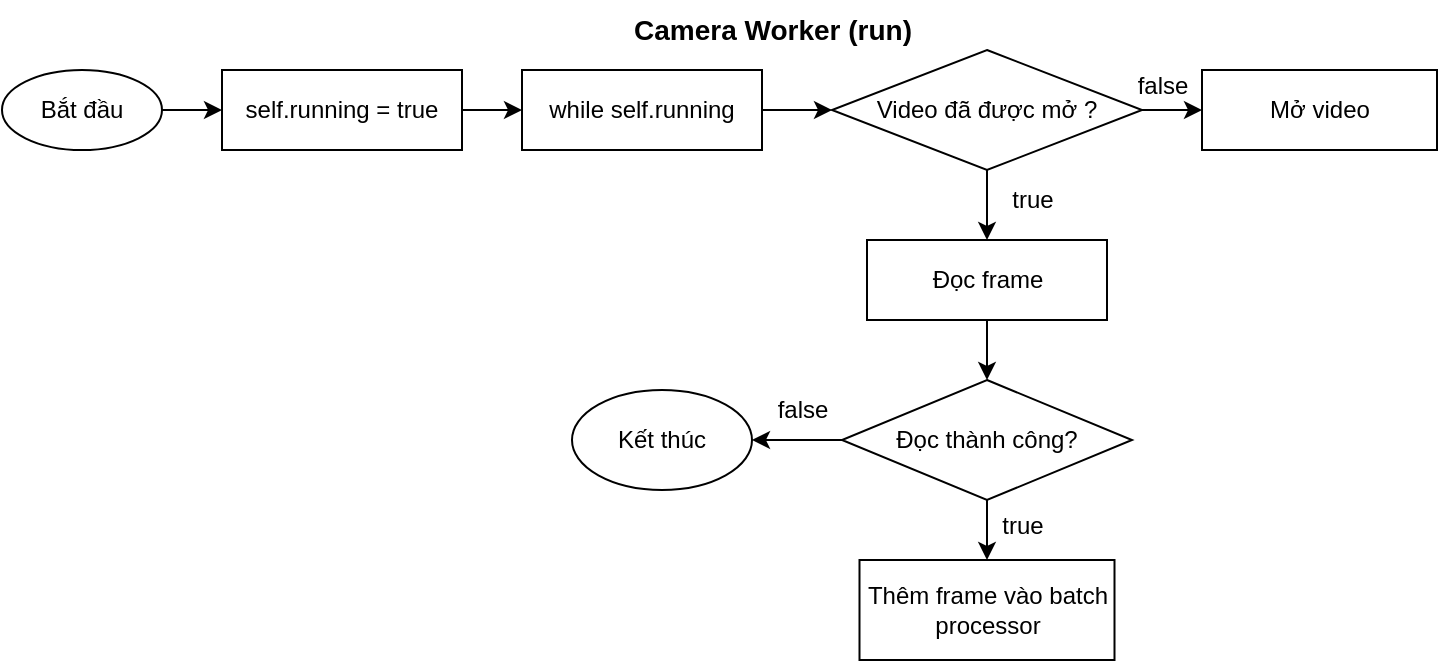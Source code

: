 <mxfile version="28.0.9">
  <diagram name="Page-1" id="tILTIZfzpC5tvvvT5SBV">
    <mxGraphModel dx="1281" dy="658" grid="1" gridSize="10" guides="1" tooltips="1" connect="1" arrows="1" fold="1" page="1" pageScale="1" pageWidth="850" pageHeight="1100" math="0" shadow="0">
      <root>
        <mxCell id="0" />
        <mxCell id="1" parent="0" />
        <mxCell id="jdfQEh3_n0sz7fNNRbID-1" value="&lt;b&gt;&lt;font style=&quot;font-size: 14px;&quot;&gt;Camera Worker (run)&lt;/font&gt;&lt;/b&gt;" style="text;html=1;align=center;verticalAlign=middle;resizable=0;points=[];autosize=1;strokeColor=none;fillColor=none;" vertex="1" parent="1">
          <mxGeometry x="355" y="10" width="160" height="30" as="geometry" />
        </mxCell>
        <mxCell id="jdfQEh3_n0sz7fNNRbID-3" value="Bắt đầu" style="ellipse;whiteSpace=wrap;html=1;" vertex="1" parent="1">
          <mxGeometry x="50" y="45" width="80" height="40" as="geometry" />
        </mxCell>
        <mxCell id="jdfQEh3_n0sz7fNNRbID-4" value="while self.running" style="rounded=0;whiteSpace=wrap;html=1;" vertex="1" parent="1">
          <mxGeometry x="310" y="45" width="120" height="40" as="geometry" />
        </mxCell>
        <mxCell id="jdfQEh3_n0sz7fNNRbID-5" value="self.running = true" style="rounded=0;whiteSpace=wrap;html=1;" vertex="1" parent="1">
          <mxGeometry x="160" y="45" width="120" height="40" as="geometry" />
        </mxCell>
        <mxCell id="jdfQEh3_n0sz7fNNRbID-6" value="Mở video" style="rounded=0;whiteSpace=wrap;html=1;" vertex="1" parent="1">
          <mxGeometry x="650" y="45" width="117.5" height="40" as="geometry" />
        </mxCell>
        <mxCell id="jdfQEh3_n0sz7fNNRbID-8" value="Video đã được mở ?" style="rhombus;whiteSpace=wrap;html=1;" vertex="1" parent="1">
          <mxGeometry x="465" y="35" width="155" height="60" as="geometry" />
        </mxCell>
        <mxCell id="jdfQEh3_n0sz7fNNRbID-11" value="Đọc thành công?" style="rhombus;whiteSpace=wrap;html=1;" vertex="1" parent="1">
          <mxGeometry x="470" y="200" width="145" height="60" as="geometry" />
        </mxCell>
        <mxCell id="jdfQEh3_n0sz7fNNRbID-12" value="Đọc frame" style="rounded=0;whiteSpace=wrap;html=1;" vertex="1" parent="1">
          <mxGeometry x="482.5" y="130" width="120" height="40" as="geometry" />
        </mxCell>
        <mxCell id="jdfQEh3_n0sz7fNNRbID-13" value="Thêm frame vào batch processor" style="rounded=0;whiteSpace=wrap;html=1;" vertex="1" parent="1">
          <mxGeometry x="478.75" y="290" width="127.5" height="50" as="geometry" />
        </mxCell>
        <mxCell id="jdfQEh3_n0sz7fNNRbID-14" value="Kết thúc" style="ellipse;whiteSpace=wrap;html=1;" vertex="1" parent="1">
          <mxGeometry x="335" y="205" width="90" height="50" as="geometry" />
        </mxCell>
        <mxCell id="jdfQEh3_n0sz7fNNRbID-15" value="" style="endArrow=classic;html=1;rounded=0;exitX=1;exitY=0.5;exitDx=0;exitDy=0;entryX=0;entryY=0.5;entryDx=0;entryDy=0;" edge="1" parent="1" source="jdfQEh3_n0sz7fNNRbID-3" target="jdfQEh3_n0sz7fNNRbID-5">
          <mxGeometry width="50" height="50" relative="1" as="geometry">
            <mxPoint x="400" y="270" as="sourcePoint" />
            <mxPoint x="450" y="220" as="targetPoint" />
          </mxGeometry>
        </mxCell>
        <mxCell id="jdfQEh3_n0sz7fNNRbID-16" value="" style="endArrow=classic;html=1;rounded=0;exitX=0.5;exitY=1;exitDx=0;exitDy=0;entryX=0.5;entryY=0;entryDx=0;entryDy=0;" edge="1" parent="1" source="jdfQEh3_n0sz7fNNRbID-8" target="jdfQEh3_n0sz7fNNRbID-12">
          <mxGeometry width="50" height="50" relative="1" as="geometry">
            <mxPoint x="400" y="270" as="sourcePoint" />
            <mxPoint x="450" y="220" as="targetPoint" />
          </mxGeometry>
        </mxCell>
        <mxCell id="jdfQEh3_n0sz7fNNRbID-17" value="" style="endArrow=classic;html=1;rounded=0;exitX=1;exitY=0.5;exitDx=0;exitDy=0;entryX=0;entryY=0.5;entryDx=0;entryDy=0;" edge="1" parent="1" source="jdfQEh3_n0sz7fNNRbID-8" target="jdfQEh3_n0sz7fNNRbID-6">
          <mxGeometry width="50" height="50" relative="1" as="geometry">
            <mxPoint x="400" y="270" as="sourcePoint" />
            <mxPoint x="420" y="200" as="targetPoint" />
          </mxGeometry>
        </mxCell>
        <mxCell id="jdfQEh3_n0sz7fNNRbID-18" value="" style="endArrow=classic;html=1;rounded=0;exitX=1;exitY=0.5;exitDx=0;exitDy=0;entryX=0;entryY=0.5;entryDx=0;entryDy=0;" edge="1" parent="1" source="jdfQEh3_n0sz7fNNRbID-4" target="jdfQEh3_n0sz7fNNRbID-8">
          <mxGeometry width="50" height="50" relative="1" as="geometry">
            <mxPoint x="400" y="270" as="sourcePoint" />
            <mxPoint x="450" y="220" as="targetPoint" />
          </mxGeometry>
        </mxCell>
        <mxCell id="jdfQEh3_n0sz7fNNRbID-19" value="" style="endArrow=classic;html=1;rounded=0;exitX=1;exitY=0.5;exitDx=0;exitDy=0;entryX=0;entryY=0.5;entryDx=0;entryDy=0;" edge="1" parent="1" source="jdfQEh3_n0sz7fNNRbID-5" target="jdfQEh3_n0sz7fNNRbID-4">
          <mxGeometry width="50" height="50" relative="1" as="geometry">
            <mxPoint x="400" y="270" as="sourcePoint" />
            <mxPoint x="450" y="220" as="targetPoint" />
          </mxGeometry>
        </mxCell>
        <mxCell id="jdfQEh3_n0sz7fNNRbID-20" value="" style="endArrow=classic;html=1;rounded=0;exitX=0;exitY=0.5;exitDx=0;exitDy=0;entryX=1;entryY=0.5;entryDx=0;entryDy=0;" edge="1" parent="1" source="jdfQEh3_n0sz7fNNRbID-11" target="jdfQEh3_n0sz7fNNRbID-14">
          <mxGeometry width="50" height="50" relative="1" as="geometry">
            <mxPoint x="400" y="270" as="sourcePoint" />
            <mxPoint x="390" y="230" as="targetPoint" />
          </mxGeometry>
        </mxCell>
        <mxCell id="jdfQEh3_n0sz7fNNRbID-21" value="" style="endArrow=classic;html=1;rounded=0;exitX=0.5;exitY=1;exitDx=0;exitDy=0;entryX=0.5;entryY=0;entryDx=0;entryDy=0;" edge="1" parent="1" source="jdfQEh3_n0sz7fNNRbID-11" target="jdfQEh3_n0sz7fNNRbID-13">
          <mxGeometry width="50" height="50" relative="1" as="geometry">
            <mxPoint x="400" y="270" as="sourcePoint" />
            <mxPoint x="450" y="220" as="targetPoint" />
          </mxGeometry>
        </mxCell>
        <mxCell id="jdfQEh3_n0sz7fNNRbID-22" value="" style="endArrow=classic;html=1;rounded=0;exitX=0.5;exitY=1;exitDx=0;exitDy=0;entryX=0.5;entryY=0;entryDx=0;entryDy=0;" edge="1" parent="1" source="jdfQEh3_n0sz7fNNRbID-12" target="jdfQEh3_n0sz7fNNRbID-11">
          <mxGeometry width="50" height="50" relative="1" as="geometry">
            <mxPoint x="400" y="270" as="sourcePoint" />
            <mxPoint x="450" y="220" as="targetPoint" />
          </mxGeometry>
        </mxCell>
        <mxCell id="jdfQEh3_n0sz7fNNRbID-23" value="false" style="text;html=1;align=center;verticalAlign=middle;resizable=0;points=[];autosize=1;strokeColor=none;fillColor=none;" vertex="1" parent="1">
          <mxGeometry x="605" y="38" width="50" height="30" as="geometry" />
        </mxCell>
        <mxCell id="jdfQEh3_n0sz7fNNRbID-24" value="true" style="text;html=1;align=center;verticalAlign=middle;resizable=0;points=[];autosize=1;strokeColor=none;fillColor=none;" vertex="1" parent="1">
          <mxGeometry x="545" y="95" width="40" height="30" as="geometry" />
        </mxCell>
        <mxCell id="jdfQEh3_n0sz7fNNRbID-26" value="true" style="text;html=1;align=center;verticalAlign=middle;resizable=0;points=[];autosize=1;strokeColor=none;fillColor=none;" vertex="1" parent="1">
          <mxGeometry x="540" y="258" width="40" height="30" as="geometry" />
        </mxCell>
        <mxCell id="jdfQEh3_n0sz7fNNRbID-27" value="false" style="text;html=1;align=center;verticalAlign=middle;resizable=0;points=[];autosize=1;strokeColor=none;fillColor=none;" vertex="1" parent="1">
          <mxGeometry x="425" y="200" width="50" height="30" as="geometry" />
        </mxCell>
      </root>
    </mxGraphModel>
  </diagram>
</mxfile>
